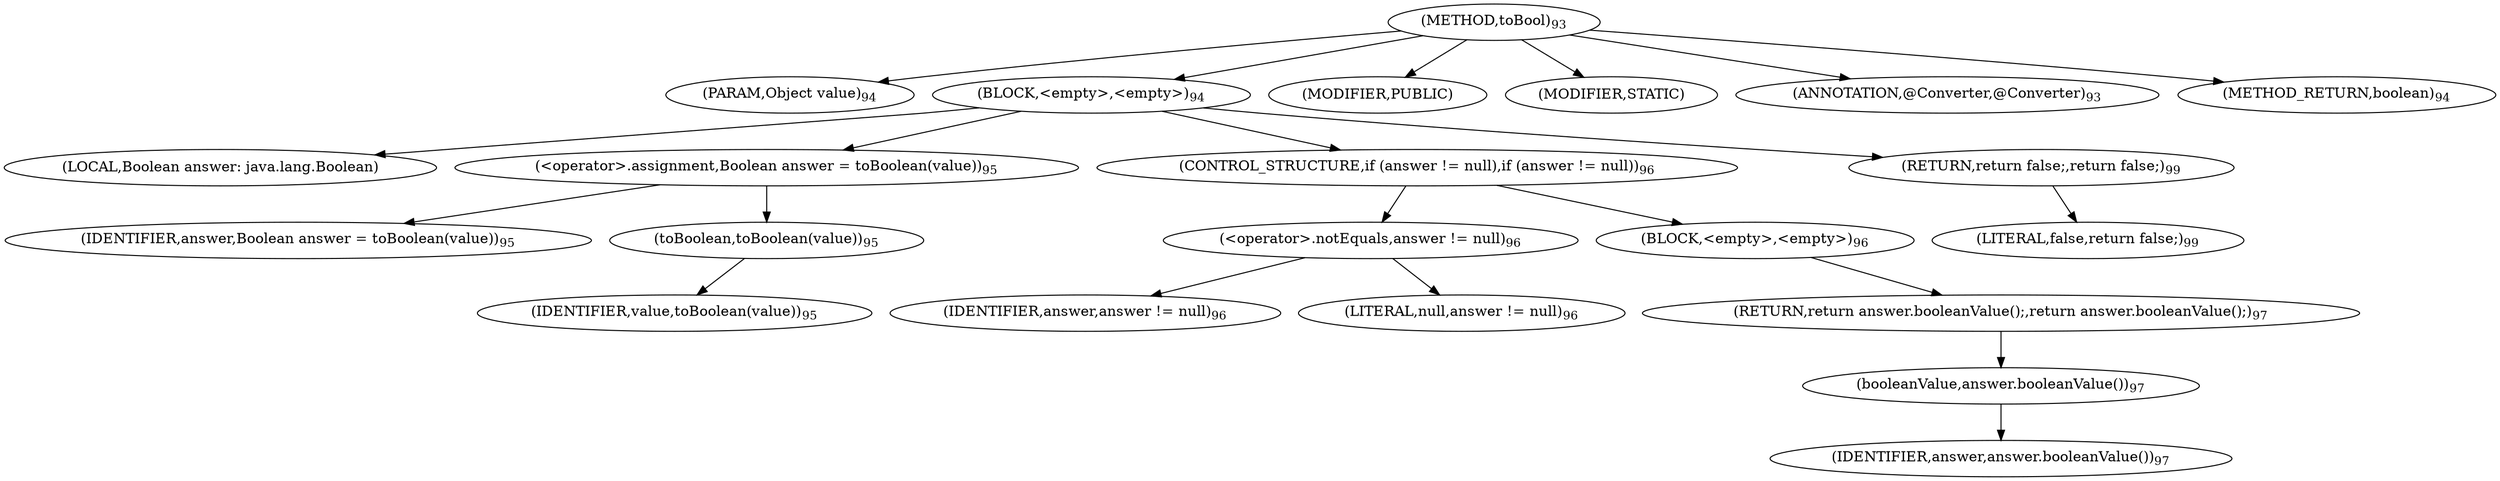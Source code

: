 digraph "toBool" {  
"117" [label = <(METHOD,toBool)<SUB>93</SUB>> ]
"118" [label = <(PARAM,Object value)<SUB>94</SUB>> ]
"119" [label = <(BLOCK,&lt;empty&gt;,&lt;empty&gt;)<SUB>94</SUB>> ]
"120" [label = <(LOCAL,Boolean answer: java.lang.Boolean)> ]
"121" [label = <(&lt;operator&gt;.assignment,Boolean answer = toBoolean(value))<SUB>95</SUB>> ]
"122" [label = <(IDENTIFIER,answer,Boolean answer = toBoolean(value))<SUB>95</SUB>> ]
"123" [label = <(toBoolean,toBoolean(value))<SUB>95</SUB>> ]
"124" [label = <(IDENTIFIER,value,toBoolean(value))<SUB>95</SUB>> ]
"125" [label = <(CONTROL_STRUCTURE,if (answer != null),if (answer != null))<SUB>96</SUB>> ]
"126" [label = <(&lt;operator&gt;.notEquals,answer != null)<SUB>96</SUB>> ]
"127" [label = <(IDENTIFIER,answer,answer != null)<SUB>96</SUB>> ]
"128" [label = <(LITERAL,null,answer != null)<SUB>96</SUB>> ]
"129" [label = <(BLOCK,&lt;empty&gt;,&lt;empty&gt;)<SUB>96</SUB>> ]
"130" [label = <(RETURN,return answer.booleanValue();,return answer.booleanValue();)<SUB>97</SUB>> ]
"131" [label = <(booleanValue,answer.booleanValue())<SUB>97</SUB>> ]
"132" [label = <(IDENTIFIER,answer,answer.booleanValue())<SUB>97</SUB>> ]
"133" [label = <(RETURN,return false;,return false;)<SUB>99</SUB>> ]
"134" [label = <(LITERAL,false,return false;)<SUB>99</SUB>> ]
"135" [label = <(MODIFIER,PUBLIC)> ]
"136" [label = <(MODIFIER,STATIC)> ]
"137" [label = <(ANNOTATION,@Converter,@Converter)<SUB>93</SUB>> ]
"138" [label = <(METHOD_RETURN,boolean)<SUB>94</SUB>> ]
  "117" -> "118" 
  "117" -> "119" 
  "117" -> "135" 
  "117" -> "136" 
  "117" -> "137" 
  "117" -> "138" 
  "119" -> "120" 
  "119" -> "121" 
  "119" -> "125" 
  "119" -> "133" 
  "121" -> "122" 
  "121" -> "123" 
  "123" -> "124" 
  "125" -> "126" 
  "125" -> "129" 
  "126" -> "127" 
  "126" -> "128" 
  "129" -> "130" 
  "130" -> "131" 
  "131" -> "132" 
  "133" -> "134" 
}
